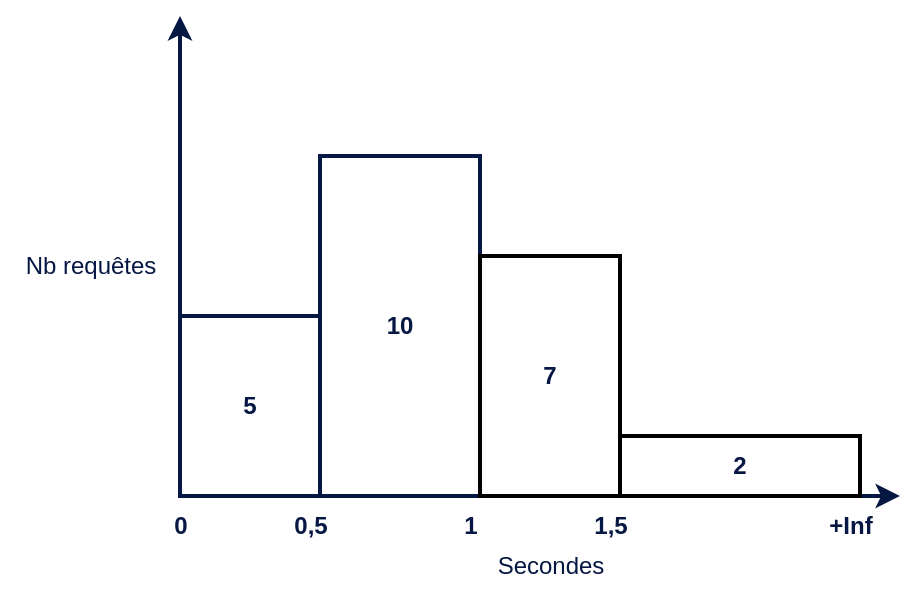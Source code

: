 <mxfile version="21.1.8" type="github" pages="5">
  <diagram id="guZE8Qsm1I0V-Gjek5t3" name="Page-4">
    <mxGraphModel dx="880" dy="429" grid="1" gridSize="10" guides="1" tooltips="1" connect="1" arrows="1" fold="1" page="1" pageScale="1" pageWidth="827" pageHeight="1169" math="0" shadow="0">
      <root>
        <mxCell id="0" />
        <mxCell id="1" parent="0" />
        <mxCell id="fOV-zhfu4x2tnz5ew5nv-1" value="" style="endArrow=classic;html=1;rounded=0;strokeColor=#051742;strokeWidth=2;" parent="1" edge="1">
          <mxGeometry width="50" height="50" relative="1" as="geometry">
            <mxPoint x="200" y="280" as="sourcePoint" />
            <mxPoint x="560" y="280" as="targetPoint" />
          </mxGeometry>
        </mxCell>
        <mxCell id="fOV-zhfu4x2tnz5ew5nv-2" value="" style="endArrow=classic;html=1;rounded=0;strokeColor=#051742;strokeWidth=2;" parent="1" edge="1">
          <mxGeometry width="50" height="50" relative="1" as="geometry">
            <mxPoint x="200" y="280" as="sourcePoint" />
            <mxPoint x="200" y="40" as="targetPoint" />
          </mxGeometry>
        </mxCell>
        <mxCell id="_o-T06rqC8xUBpIjH-js-1" value="&lt;b&gt;&lt;font color=&quot;#051742&quot;&gt;5&lt;/font&gt;&lt;/b&gt;" style="rounded=0;whiteSpace=wrap;html=1;strokeColor=#051742;strokeWidth=2;" parent="1" vertex="1">
          <mxGeometry x="200" y="190" width="70" height="90" as="geometry" />
        </mxCell>
        <mxCell id="_o-T06rqC8xUBpIjH-js-5" value="&lt;b&gt;&lt;font color=&quot;#051742&quot;&gt;10&lt;/font&gt;&lt;/b&gt;" style="rounded=0;whiteSpace=wrap;html=1;strokeWidth=2;strokeColor=#051742;" parent="1" vertex="1">
          <mxGeometry x="270" y="110" width="80" height="170" as="geometry" />
        </mxCell>
        <mxCell id="_o-T06rqC8xUBpIjH-js-6" value="&lt;b&gt;&lt;font color=&quot;#051742&quot;&gt;7&lt;/font&gt;&lt;/b&gt;" style="rounded=0;whiteSpace=wrap;html=1;strokeWidth=2;" parent="1" vertex="1">
          <mxGeometry x="350" y="160" width="70" height="120" as="geometry" />
        </mxCell>
        <mxCell id="_o-T06rqC8xUBpIjH-js-7" value="&lt;b&gt;&lt;font color=&quot;#051742&quot;&gt;2&lt;/font&gt;&lt;/b&gt;" style="rounded=0;whiteSpace=wrap;html=1;strokeWidth=2;" parent="1" vertex="1">
          <mxGeometry x="420" y="250" width="120" height="30" as="geometry" />
        </mxCell>
        <mxCell id="_o-T06rqC8xUBpIjH-js-9" value="&lt;b&gt;0,5&lt;/b&gt;" style="text;html=1;resizable=0;autosize=1;align=center;verticalAlign=middle;points=[];fillColor=none;strokeColor=none;rounded=0;strokeWidth=2;fontColor=#051742;" parent="1" vertex="1">
          <mxGeometry x="245" y="280" width="40" height="30" as="geometry" />
        </mxCell>
        <mxCell id="_o-T06rqC8xUBpIjH-js-10" value="&lt;b&gt;1&lt;/b&gt;" style="text;html=1;resizable=0;autosize=1;align=center;verticalAlign=middle;points=[];fillColor=none;strokeColor=none;rounded=0;strokeWidth=2;fontColor=#051742;" parent="1" vertex="1">
          <mxGeometry x="330" y="280" width="30" height="30" as="geometry" />
        </mxCell>
        <mxCell id="_o-T06rqC8xUBpIjH-js-11" value="&lt;b&gt;1,5&lt;/b&gt;" style="text;html=1;resizable=0;autosize=1;align=center;verticalAlign=middle;points=[];fillColor=none;strokeColor=none;rounded=0;strokeWidth=2;fontColor=#051742;" parent="1" vertex="1">
          <mxGeometry x="395" y="280" width="40" height="30" as="geometry" />
        </mxCell>
        <mxCell id="_o-T06rqC8xUBpIjH-js-12" value="&lt;b&gt;+Inf&lt;/b&gt;" style="text;html=1;resizable=0;autosize=1;align=center;verticalAlign=middle;points=[];fillColor=none;strokeColor=none;rounded=0;strokeWidth=2;fontColor=#051742;" parent="1" vertex="1">
          <mxGeometry x="510" y="280" width="50" height="30" as="geometry" />
        </mxCell>
        <mxCell id="_o-T06rqC8xUBpIjH-js-13" value="Secondes" style="text;html=1;resizable=0;autosize=1;align=center;verticalAlign=middle;points=[];fillColor=none;strokeColor=none;rounded=0;strokeWidth=2;fontColor=#051742;" parent="1" vertex="1">
          <mxGeometry x="345" y="300" width="80" height="30" as="geometry" />
        </mxCell>
        <mxCell id="_o-T06rqC8xUBpIjH-js-14" value="Nb requêtes" style="text;html=1;resizable=0;autosize=1;align=center;verticalAlign=middle;points=[];fillColor=none;strokeColor=none;rounded=0;strokeWidth=2;fontColor=#051742;" parent="1" vertex="1">
          <mxGeometry x="110" y="150" width="90" height="30" as="geometry" />
        </mxCell>
        <mxCell id="K4KsXmKlG54sCTfjC5a7-1" value="&lt;b&gt;0&lt;/b&gt;" style="text;html=1;resizable=0;autosize=1;align=center;verticalAlign=middle;points=[];fillColor=none;strokeColor=none;rounded=0;strokeWidth=2;fontColor=#051742;" vertex="1" parent="1">
          <mxGeometry x="185" y="280" width="30" height="30" as="geometry" />
        </mxCell>
      </root>
    </mxGraphModel>
  </diagram>
  <diagram id="Zdx6ejiypF8wbNtiKwUu" name="Page-5">
    <mxGraphModel dx="880" dy="429" grid="1" gridSize="10" guides="1" tooltips="1" connect="1" arrows="1" fold="1" page="1" pageScale="1" pageWidth="827" pageHeight="1169" math="0" shadow="0">
      <root>
        <mxCell id="0" />
        <mxCell id="1" parent="0" />
        <mxCell id="s6otokFng0yCJVJC5YvR-5" value="&lt;div&gt;200ms&lt;/div&gt;" style="rounded=0;whiteSpace=wrap;html=1;strokeColor=#051742;strokeWidth=2;fontColor=#051742;" parent="1" vertex="1">
          <mxGeometry x="285" y="110" width="60" height="35" as="geometry" />
        </mxCell>
        <mxCell id="s6otokFng0yCJVJC5YvR-13" value="quantile 0.5 (médiane) " style="text;html=1;resizable=0;autosize=1;align=center;verticalAlign=middle;points=[];fillColor=none;strokeColor=none;rounded=0;strokeWidth=2;fontColor=#051742;" parent="1" vertex="1">
          <mxGeometry x="140" y="112.5" width="140" height="30" as="geometry" />
        </mxCell>
        <mxCell id="s6otokFng0yCJVJC5YvR-17" value="quantile 0.9 " style="text;html=1;resizable=0;autosize=1;align=center;verticalAlign=middle;points=[];fillColor=none;strokeColor=none;rounded=0;strokeWidth=2;fontColor=#051742;" parent="1" vertex="1">
          <mxGeometry x="191" y="162.5" width="90" height="30" as="geometry" />
        </mxCell>
        <mxCell id="s6otokFng0yCJVJC5YvR-18" value="quantile 0.99 " style="text;html=1;resizable=0;autosize=1;align=center;verticalAlign=middle;points=[];fillColor=none;strokeColor=none;rounded=0;strokeWidth=2;fontColor=#051742;" parent="1" vertex="1">
          <mxGeometry x="191" y="207.5" width="90" height="30" as="geometry" />
        </mxCell>
        <mxCell id="s6otokFng0yCJVJC5YvR-19" value="&lt;div&gt;600ms&lt;/div&gt;" style="rounded=0;whiteSpace=wrap;html=1;strokeColor=#051742;strokeWidth=2;fontColor=#051742;" parent="1" vertex="1">
          <mxGeometry x="285" y="160" width="60" height="35" as="geometry" />
        </mxCell>
        <mxCell id="s6otokFng0yCJVJC5YvR-20" value="&lt;div&gt;680ms&lt;/div&gt;" style="rounded=0;whiteSpace=wrap;html=1;strokeColor=#051742;strokeWidth=2;fontColor=#051742;" parent="1" vertex="1">
          <mxGeometry x="285" y="205" width="60" height="35" as="geometry" />
        </mxCell>
        <mxCell id="HOKwqJM0252HIq7N3Tph-1" value="" style="endArrow=classic;html=1;rounded=0;strokeWidth=2;strokeColor=#051742;" parent="1" edge="1">
          <mxGeometry width="50" height="50" relative="1" as="geometry">
            <mxPoint x="180" y="280" as="sourcePoint" />
            <mxPoint x="640" y="280" as="targetPoint" />
          </mxGeometry>
        </mxCell>
        <mxCell id="HOKwqJM0252HIq7N3Tph-7" value="&lt;div&gt;189ms&lt;/div&gt;" style="rounded=0;whiteSpace=wrap;html=1;strokeColor=#051742;strokeWidth=2;fontColor=#051742;" parent="1" vertex="1">
          <mxGeometry x="535" y="107.5" width="60" height="35" as="geometry" />
        </mxCell>
        <mxCell id="HOKwqJM0252HIq7N3Tph-8" value="q 0.5&amp;nbsp; " style="text;html=1;resizable=0;autosize=1;align=center;verticalAlign=middle;points=[];fillColor=none;strokeColor=none;rounded=0;strokeWidth=2;fontColor=#051742;" parent="1" vertex="1">
          <mxGeometry x="480" y="112.5" width="50" height="30" as="geometry" />
        </mxCell>
        <mxCell id="HOKwqJM0252HIq7N3Tph-9" value="q&amp;nbsp; 0.9&amp;nbsp; " style="text;html=1;resizable=0;autosize=1;align=center;verticalAlign=middle;points=[];fillColor=none;strokeColor=none;rounded=0;strokeWidth=2;fontColor=#051742;" parent="1" vertex="1">
          <mxGeometry x="474" y="160" width="60" height="30" as="geometry" />
        </mxCell>
        <mxCell id="HOKwqJM0252HIq7N3Tph-10" value="q 0.99 " style="text;html=1;resizable=0;autosize=1;align=center;verticalAlign=middle;points=[];fillColor=none;strokeColor=none;rounded=0;strokeWidth=2;fontColor=#051742;" parent="1" vertex="1">
          <mxGeometry x="475" y="205" width="60" height="30" as="geometry" />
        </mxCell>
        <mxCell id="HOKwqJM0252HIq7N3Tph-11" value="&lt;div&gt;550ms&lt;/div&gt;" style="rounded=0;whiteSpace=wrap;html=1;strokeColor=#051742;strokeWidth=2;fontColor=#051742;" parent="1" vertex="1">
          <mxGeometry x="535" y="157.5" width="60" height="35" as="geometry" />
        </mxCell>
        <mxCell id="HOKwqJM0252HIq7N3Tph-12" value="&lt;div&gt;650ms&lt;/div&gt;" style="rounded=0;whiteSpace=wrap;html=1;strokeColor=#051742;strokeWidth=2;fontColor=#051742;" parent="1" vertex="1">
          <mxGeometry x="535" y="202.5" width="60" height="35" as="geometry" />
        </mxCell>
        <mxCell id="hT5sLMA_pSl2PSzXL1E1-1" value="&lt;font style=&quot;font-size: 14px;&quot;&gt;t&lt;/font&gt;" style="text;html=1;resizable=0;autosize=1;align=center;verticalAlign=middle;points=[];fillColor=none;strokeColor=none;rounded=0;strokeWidth=2;fontSize=10;fontColor=#051742;fontStyle=1" parent="1" vertex="1">
          <mxGeometry x="580" y="195" width="30" height="30" as="geometry" />
        </mxCell>
        <mxCell id="hT5sLMA_pSl2PSzXL1E1-3" value="&lt;font style=&quot;font-size: 14px;&quot;&gt;t&lt;/font&gt;" style="text;html=1;resizable=0;autosize=1;align=center;verticalAlign=middle;points=[];fillColor=none;strokeColor=none;rounded=0;strokeWidth=2;fontSize=10;fontColor=#051742;fontStyle=1;labelBackgroundColor=default;" parent="1" vertex="1">
          <mxGeometry x="610" y="280" width="30" height="30" as="geometry" />
        </mxCell>
      </root>
    </mxGraphModel>
  </diagram>
  <diagram id="qd37TjFjFxUfgRJ9fa-Z" name="Page-3">
    <mxGraphModel dx="880" dy="429" grid="1" gridSize="10" guides="1" tooltips="1" connect="1" arrows="1" fold="1" page="1" pageScale="1" pageWidth="827" pageHeight="1169" math="0" shadow="0">
      <root>
        <mxCell id="0" />
        <mxCell id="1" parent="0" />
        <mxCell id="JrjyLZsLg6AYIlVoNyLW-1" value="" style="endArrow=classic;html=1;rounded=0;strokeColor=#051742;strokeWidth=2;fontSize=10;fontColor=#051742;startArrow=none;" parent="1" source="JrjyLZsLg6AYIlVoNyLW-7" edge="1">
          <mxGeometry width="50" height="50" relative="1" as="geometry">
            <mxPoint x="180" y="200" as="sourcePoint" />
            <mxPoint x="610" y="200" as="targetPoint" />
          </mxGeometry>
        </mxCell>
        <mxCell id="JrjyLZsLg6AYIlVoNyLW-2" value="&lt;font style=&quot;font-size: 14px;&quot;&gt;t&lt;/font&gt;" style="text;html=1;resizable=0;autosize=1;align=center;verticalAlign=middle;points=[];fillColor=none;strokeColor=none;rounded=0;strokeWidth=2;fontSize=10;fontColor=#051742;fontStyle=1" parent="1" vertex="1">
          <mxGeometry x="580" y="195" width="30" height="30" as="geometry" />
        </mxCell>
        <mxCell id="JrjyLZsLg6AYIlVoNyLW-3" value="48" style="ellipse;whiteSpace=wrap;html=1;aspect=fixed;strokeColor=#051742;strokeWidth=2;fontSize=12;fontColor=#051742;" parent="1" vertex="1">
          <mxGeometry x="220" y="165" width="70" height="70" as="geometry" />
        </mxCell>
        <mxCell id="JrjyLZsLg6AYIlVoNyLW-4" value="" style="endArrow=none;html=1;rounded=0;strokeColor=#051742;strokeWidth=2;fontSize=10;fontColor=#051742;" parent="1" target="JrjyLZsLg6AYIlVoNyLW-3" edge="1">
          <mxGeometry width="50" height="50" relative="1" as="geometry">
            <mxPoint x="200" y="200" as="sourcePoint" />
            <mxPoint x="660" y="200" as="targetPoint" />
          </mxGeometry>
        </mxCell>
        <mxCell id="JrjyLZsLg6AYIlVoNyLW-5" value="40" style="ellipse;whiteSpace=wrap;html=1;aspect=fixed;strokeColor=#051742;strokeWidth=2;fontSize=12;fontColor=#051742;" parent="1" vertex="1">
          <mxGeometry x="360" y="175" width="50" height="50" as="geometry" />
        </mxCell>
        <mxCell id="JrjyLZsLg6AYIlVoNyLW-6" value="" style="endArrow=none;html=1;rounded=0;strokeColor=#051742;strokeWidth=2;fontSize=10;fontColor=#051742;startArrow=none;" parent="1" source="JrjyLZsLg6AYIlVoNyLW-3" target="JrjyLZsLg6AYIlVoNyLW-5" edge="1">
          <mxGeometry width="50" height="50" relative="1" as="geometry">
            <mxPoint x="280" y="200" as="sourcePoint" />
            <mxPoint x="660" y="200" as="targetPoint" />
          </mxGeometry>
        </mxCell>
        <mxCell id="JrjyLZsLg6AYIlVoNyLW-7" value="60" style="ellipse;whiteSpace=wrap;html=1;aspect=fixed;strokeColor=#051742;strokeWidth=2;fontSize=12;fontColor=#051742;" parent="1" vertex="1">
          <mxGeometry x="480" y="156.88" width="86.25" height="86.25" as="geometry" />
        </mxCell>
        <mxCell id="JrjyLZsLg6AYIlVoNyLW-8" value="" style="endArrow=none;html=1;rounded=0;strokeColor=#051742;strokeWidth=2;fontSize=10;fontColor=#051742;startArrow=none;" parent="1" source="JrjyLZsLg6AYIlVoNyLW-5" target="JrjyLZsLg6AYIlVoNyLW-7" edge="1">
          <mxGeometry width="50" height="50" relative="1" as="geometry">
            <mxPoint x="410" y="200" as="sourcePoint" />
            <mxPoint x="610" y="200" as="targetPoint" />
          </mxGeometry>
        </mxCell>
      </root>
    </mxGraphModel>
  </diagram>
  <diagram id="rHDOW-f8HznLa0C3nBQI" name="Page-2">
    <mxGraphModel dx="868" dy="427" grid="1" gridSize="10" guides="1" tooltips="1" connect="1" arrows="1" fold="1" page="1" pageScale="1" pageWidth="827" pageHeight="1169" math="0" shadow="0">
      <root>
        <mxCell id="0" />
        <mxCell id="1" parent="0" />
        <mxCell id="T6DFpon_OGkObLBLiJBU-1" value="" style="endArrow=classic;html=1;rounded=0;strokeColor=#051742;strokeWidth=2;fontSize=10;fontColor=#051742;startArrow=none;" parent="1" source="T6DFpon_OGkObLBLiJBU-5" edge="1">
          <mxGeometry width="50" height="50" relative="1" as="geometry">
            <mxPoint x="180" y="200" as="sourcePoint" />
            <mxPoint x="610" y="200" as="targetPoint" />
          </mxGeometry>
        </mxCell>
        <mxCell id="T6DFpon_OGkObLBLiJBU-2" value="&lt;font style=&quot;font-size: 14px;&quot;&gt;t&lt;/font&gt;" style="text;html=1;resizable=0;autosize=1;align=center;verticalAlign=middle;points=[];fillColor=none;strokeColor=none;rounded=0;strokeWidth=2;fontSize=10;fontColor=#051742;fontStyle=1" parent="1" vertex="1">
          <mxGeometry x="580" y="195" width="30" height="30" as="geometry" />
        </mxCell>
        <mxCell id="T6DFpon_OGkObLBLiJBU-3" value="5" style="ellipse;whiteSpace=wrap;html=1;aspect=fixed;strokeColor=#051742;strokeWidth=2;fontSize=12;fontColor=#051742;" parent="1" vertex="1">
          <mxGeometry x="240" y="180" width="40" height="40" as="geometry" />
        </mxCell>
        <mxCell id="T6DFpon_OGkObLBLiJBU-4" value="" style="endArrow=none;html=1;rounded=0;strokeColor=#051742;strokeWidth=2;fontSize=10;fontColor=#051742;" parent="1" target="T6DFpon_OGkObLBLiJBU-3" edge="1">
          <mxGeometry width="50" height="50" relative="1" as="geometry">
            <mxPoint x="200" y="200" as="sourcePoint" />
            <mxPoint x="660" y="200" as="targetPoint" />
          </mxGeometry>
        </mxCell>
        <mxCell id="T6DFpon_OGkObLBLiJBU-5" value="7" style="ellipse;whiteSpace=wrap;html=1;aspect=fixed;strokeColor=#051742;strokeWidth=2;fontSize=12;fontColor=#051742;" parent="1" vertex="1">
          <mxGeometry x="360" y="175" width="50" height="50" as="geometry" />
        </mxCell>
        <mxCell id="T6DFpon_OGkObLBLiJBU-6" value="" style="endArrow=none;html=1;rounded=0;strokeColor=#051742;strokeWidth=2;fontSize=10;fontColor=#051742;startArrow=none;" parent="1" source="T6DFpon_OGkObLBLiJBU-3" target="T6DFpon_OGkObLBLiJBU-5" edge="1">
          <mxGeometry width="50" height="50" relative="1" as="geometry">
            <mxPoint x="280" y="200" as="sourcePoint" />
            <mxPoint x="660" y="200" as="targetPoint" />
          </mxGeometry>
        </mxCell>
        <mxCell id="T6DFpon_OGkObLBLiJBU-7" value="15" style="ellipse;whiteSpace=wrap;html=1;aspect=fixed;strokeColor=#051742;strokeWidth=2;fontSize=12;fontColor=#051742;" parent="1" vertex="1">
          <mxGeometry x="490" y="167.5" width="65" height="65" as="geometry" />
        </mxCell>
      </root>
    </mxGraphModel>
  </diagram>
  <diagram id="YzIf677C1zf8RB1hHDTL" name="Page-1">
    <mxGraphModel dx="868" dy="427" grid="1" gridSize="10" guides="1" tooltips="1" connect="1" arrows="1" fold="1" page="1" pageScale="1" pageWidth="827" pageHeight="1169" math="0" shadow="0">
      <root>
        <mxCell id="0" />
        <mxCell id="1" parent="0" />
        <mxCell id="qXOiCNyYud0SAGBclQPF-1" value="&lt;div align=&quot;center&quot;&gt;&lt;b&gt;&lt;font style=&quot;font-size: 18px;&quot; color=&quot;#051742&quot;&gt;&amp;nbsp;Prometheus&lt;/font&gt;&lt;/b&gt;&lt;/div&gt;" style="whiteSpace=wrap;html=1;aspect=fixed;strokeColor=#051742;strokeWidth=3;align=center;verticalAlign=top;" parent="1" vertex="1">
          <mxGeometry x="354" y="110" width="166" height="166" as="geometry" />
        </mxCell>
        <mxCell id="8F8h1WCyKU_KMm5QtPAq-1" value="" style="endArrow=classic;html=1;rounded=0;fontSize=18;fontColor=#051742;exitX=0;exitY=0.5;exitDx=0;exitDy=0;strokeColor=#051742;strokeWidth=2;entryX=1;entryY=0.5;entryDx=0;entryDy=0;" parent="1" source="qXOiCNyYud0SAGBclQPF-1" target="8F8h1WCyKU_KMm5QtPAq-3" edge="1">
          <mxGeometry width="50" height="50" relative="1" as="geometry">
            <mxPoint x="230" y="180" as="sourcePoint" />
            <mxPoint x="220" y="120" as="targetPoint" />
          </mxGeometry>
        </mxCell>
        <mxCell id="8F8h1WCyKU_KMm5QtPAq-2" value="" style="endArrow=classic;html=1;rounded=0;fontSize=18;fontColor=#051742;strokeColor=#051742;strokeWidth=2;exitX=0;exitY=0.5;exitDx=0;exitDy=0;entryX=1;entryY=0.5;entryDx=0;entryDy=0;" parent="1" source="qXOiCNyYud0SAGBclQPF-1" target="8F8h1WCyKU_KMm5QtPAq-4" edge="1">
          <mxGeometry width="50" height="50" relative="1" as="geometry">
            <mxPoint x="350" y="180" as="sourcePoint" />
            <mxPoint x="220" y="240" as="targetPoint" />
          </mxGeometry>
        </mxCell>
        <mxCell id="8F8h1WCyKU_KMm5QtPAq-3" value="&lt;font style=&quot;font-size: 16px;&quot;&gt;Application 1&lt;/font&gt;" style="rounded=0;whiteSpace=wrap;html=1;strokeColor=#051742;strokeWidth=3;fontSize=18;fontColor=#051742;" parent="1" vertex="1">
          <mxGeometry x="100" y="110" width="120" height="60" as="geometry" />
        </mxCell>
        <mxCell id="8F8h1WCyKU_KMm5QtPAq-4" value="&lt;font style=&quot;font-size: 16px;&quot;&gt;Application 2&lt;/font&gt;" style="rounded=0;whiteSpace=wrap;html=1;strokeColor=#051742;strokeWidth=3;fontSize=18;fontColor=#051742;" parent="1" vertex="1">
          <mxGeometry x="100" y="216" width="120" height="60" as="geometry" />
        </mxCell>
        <mxCell id="8F8h1WCyKU_KMm5QtPAq-5" value="Grafana" style="rounded=0;whiteSpace=wrap;html=1;strokeColor=#051742;strokeWidth=3;fontSize=16;fontColor=#051742;" parent="1" vertex="1">
          <mxGeometry x="660" y="196" width="110" height="58" as="geometry" />
        </mxCell>
        <mxCell id="8F8h1WCyKU_KMm5QtPAq-6" value="" style="endArrow=classic;html=1;rounded=0;strokeColor=#051742;strokeWidth=2;fontSize=16;fontColor=#051742;exitX=0;exitY=0.5;exitDx=0;exitDy=0;entryX=1;entryY=0.5;entryDx=0;entryDy=0;" parent="1" source="8F8h1WCyKU_KMm5QtPAq-5" target="8F8h1WCyKU_KMm5QtPAq-19" edge="1">
          <mxGeometry width="50" height="50" relative="1" as="geometry">
            <mxPoint x="580" y="183" as="sourcePoint" />
            <mxPoint x="510" y="183" as="targetPoint" />
          </mxGeometry>
        </mxCell>
        <mxCell id="8F8h1WCyKU_KMm5QtPAq-14" value="&lt;div&gt;TSDB&lt;/div&gt;" style="strokeWidth=1;html=1;shape=mxgraph.flowchart.database;whiteSpace=wrap;strokeColor=#051742;fontSize=10;fontColor=#051742;verticalAlign=middle;" parent="1" vertex="1">
          <mxGeometry x="366.75" y="166" width="33.25" height="50" as="geometry" />
        </mxCell>
        <mxCell id="8F8h1WCyKU_KMm5QtPAq-17" value="WEB UI&lt;span style=&quot;white-space: pre;&quot;&gt;&lt;/span&gt;" style="rounded=1;whiteSpace=wrap;html=1;strokeColor=#051742;strokeWidth=1;fontSize=10;fontColor=#051742;" parent="1" vertex="1">
          <mxGeometry x="470" y="151" width="60" height="30" as="geometry" />
        </mxCell>
        <mxCell id="8F8h1WCyKU_KMm5QtPAq-18" value="&lt;div&gt;PromQL&lt;/div&gt;" style="rounded=1;whiteSpace=wrap;html=1;strokeColor=#051742;strokeWidth=1;fontSize=10;fontColor=#051742;" parent="1" vertex="1">
          <mxGeometry x="400" y="181" width="50" height="24" as="geometry" />
        </mxCell>
        <mxCell id="8F8h1WCyKU_KMm5QtPAq-19" value="API REST" style="rounded=1;whiteSpace=wrap;html=1;strokeColor=#051742;strokeWidth=1;fontSize=10;fontColor=#051742;" parent="1" vertex="1">
          <mxGeometry x="470" y="210" width="60" height="30" as="geometry" />
        </mxCell>
        <mxCell id="8F8h1WCyKU_KMm5QtPAq-28" value="" style="shape=actor;whiteSpace=wrap;html=1;strokeColor=#051742;strokeWidth=2;fontSize=10;fontColor=#051742;" parent="1" vertex="1">
          <mxGeometry x="695" y="110" width="40" height="60" as="geometry" />
        </mxCell>
        <mxCell id="8F8h1WCyKU_KMm5QtPAq-29" value="" style="endArrow=classic;html=1;rounded=0;strokeColor=#051742;strokeWidth=2;fontSize=10;fontColor=#051742;dashed=1;dashPattern=1 1;edgeStyle=orthogonalEdgeStyle;exitX=0;exitY=0.5;exitDx=0;exitDy=0;entryX=1;entryY=0.5;entryDx=0;entryDy=0;" parent="1" source="8F8h1WCyKU_KMm5QtPAq-19" target="8F8h1WCyKU_KMm5QtPAq-18" edge="1">
          <mxGeometry width="50" height="50" relative="1" as="geometry">
            <mxPoint x="390" y="250" as="sourcePoint" />
            <mxPoint x="440" y="200" as="targetPoint" />
          </mxGeometry>
        </mxCell>
        <mxCell id="8F8h1WCyKU_KMm5QtPAq-33" value="" style="endArrow=classic;html=1;rounded=0;strokeColor=#051742;strokeWidth=2;fontSize=10;fontColor=#051742;entryX=1;entryY=0.5;entryDx=0;entryDy=0;exitX=0.025;exitY=0.933;exitDx=0;exitDy=0;exitPerimeter=0;" parent="1" source="8F8h1WCyKU_KMm5QtPAq-28" target="8F8h1WCyKU_KMm5QtPAq-17" edge="1">
          <mxGeometry width="50" height="50" relative="1" as="geometry">
            <mxPoint x="690" y="166" as="sourcePoint" />
            <mxPoint x="440" y="200" as="targetPoint" />
          </mxGeometry>
        </mxCell>
        <mxCell id="8F8h1WCyKU_KMm5QtPAq-34" value="" style="endArrow=classic;html=1;rounded=0;strokeColor=#051742;strokeWidth=2;fontSize=10;fontColor=#051742;exitX=0.5;exitY=1;exitDx=0;exitDy=0;entryX=0.5;entryY=0;entryDx=0;entryDy=0;" parent="1" source="8F8h1WCyKU_KMm5QtPAq-28" target="8F8h1WCyKU_KMm5QtPAq-5" edge="1">
          <mxGeometry width="50" height="50" relative="1" as="geometry">
            <mxPoint x="390" y="250" as="sourcePoint" />
            <mxPoint x="710" y="190" as="targetPoint" />
          </mxGeometry>
        </mxCell>
        <mxCell id="pgBuAp0Ghc7Rh0t8Ei1n-3" value="" style="endArrow=classic;html=1;rounded=0;strokeColor=#051742;strokeWidth=2;fontSize=10;fontColor=#051742;entryX=0.5;entryY=0;entryDx=0;entryDy=0;exitX=0.5;exitY=1;exitDx=0;exitDy=0;dashed=1;dashPattern=1 1;" parent="1" source="8F8h1WCyKU_KMm5QtPAq-17" target="8F8h1WCyKU_KMm5QtPAq-19" edge="1">
          <mxGeometry width="50" height="50" relative="1" as="geometry">
            <mxPoint x="390" y="250" as="sourcePoint" />
            <mxPoint x="440" y="200" as="targetPoint" />
          </mxGeometry>
        </mxCell>
      </root>
    </mxGraphModel>
  </diagram>
</mxfile>
